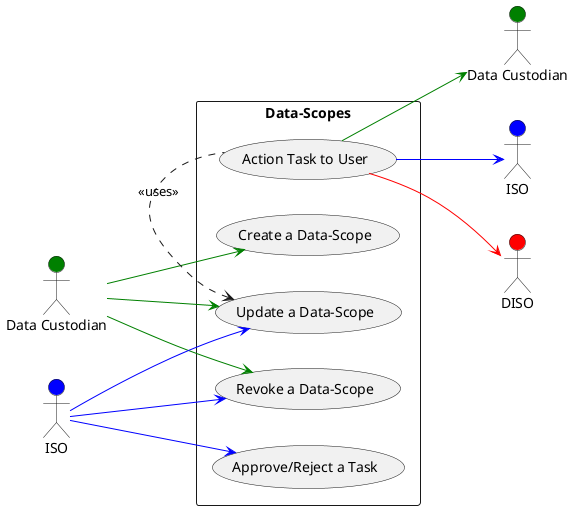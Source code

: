 @startuml
left to right direction
actor "Data Custodian" as ds #green
actor "Data Custodian" as ds2 #green
actor "ISO" as iso #blue
actor "ISO" as iso2 #blue
actor "DISO" as diso #red
rectangle Data-Scopes {
  usecase "Create a Data-Scope" as UC1
  usecase "Update a Data-Scope" as UC2
  usecase "Revoke a Data-Scope" as UC3
  usecase "Action Task to User" as UC4
  usecase "Approve/Reject a Task" as UC5
}
ds -[#green]-> UC1
ds -[#green]-> UC2
ds -[#green]-> UC3
iso -[#blue]-> UC2
iso -[#blue]-> UC3
iso -[#blue]-> UC5
UC4 -[#green]-> ds2
UC4 -[#blue]-> iso2
UC4 -[#red]-> diso
UC2 <. UC4 : <<uses>>
@enduml